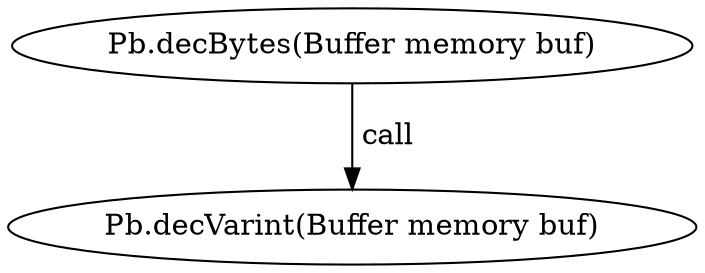 digraph "" {
	graph [bb="0,0,286.46,124.8"];
	node [label="\N"];
	"Pb.decBytes(Buffer memory buf)"	 [height=0.5,
		pos="143.23,106.8",
		width=3.9043];
	"Pb.decVarint(Buffer memory buf)"	 [height=0.5,
		pos="143.23,18",
		width=3.9786];
	"Pb.decBytes(Buffer memory buf)" -> "Pb.decVarint(Buffer memory buf)" [key=call,
	label=" call",
	lp="155.09,62.4",
	pos="e,143.23,36.072 143.23,88.401 143.23,76.295 143.23,60.208 143.23,46.467"];
}
